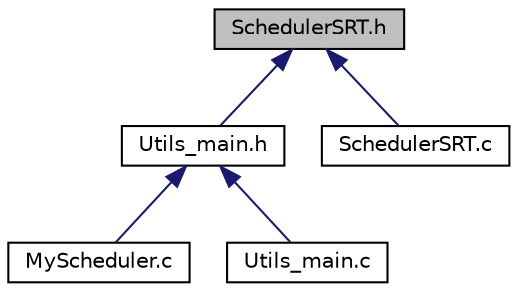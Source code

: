 digraph "SchedulerSRT.h"
{
 // LATEX_PDF_SIZE
  edge [fontname="Helvetica",fontsize="10",labelfontname="Helvetica",labelfontsize="10"];
  node [fontname="Helvetica",fontsize="10",shape=record];
  Node1 [label="SchedulerSRT.h",height=0.2,width=0.4,color="black", fillcolor="grey75", style="filled", fontcolor="black",tooltip=" "];
  Node1 -> Node2 [dir="back",color="midnightblue",fontsize="10",style="solid",fontname="Helvetica"];
  Node2 [label="Utils_main.h",height=0.2,width=0.4,color="black", fillcolor="white", style="filled",URL="$Utils__main_8h.html",tooltip=" "];
  Node2 -> Node3 [dir="back",color="midnightblue",fontsize="10",style="solid",fontname="Helvetica"];
  Node3 [label="MyScheduler.c",height=0.2,width=0.4,color="black", fillcolor="white", style="filled",URL="$MyScheduler_8c.html",tooltip=" "];
  Node2 -> Node4 [dir="back",color="midnightblue",fontsize="10",style="solid",fontname="Helvetica"];
  Node4 [label="Utils_main.c",height=0.2,width=0.4,color="black", fillcolor="white", style="filled",URL="$Utils__main_8c.html",tooltip=" "];
  Node1 -> Node5 [dir="back",color="midnightblue",fontsize="10",style="solid",fontname="Helvetica"];
  Node5 [label="SchedulerSRT.c",height=0.2,width=0.4,color="black", fillcolor="white", style="filled",URL="$SchedulerSRT_8c.html",tooltip=" "];
}
